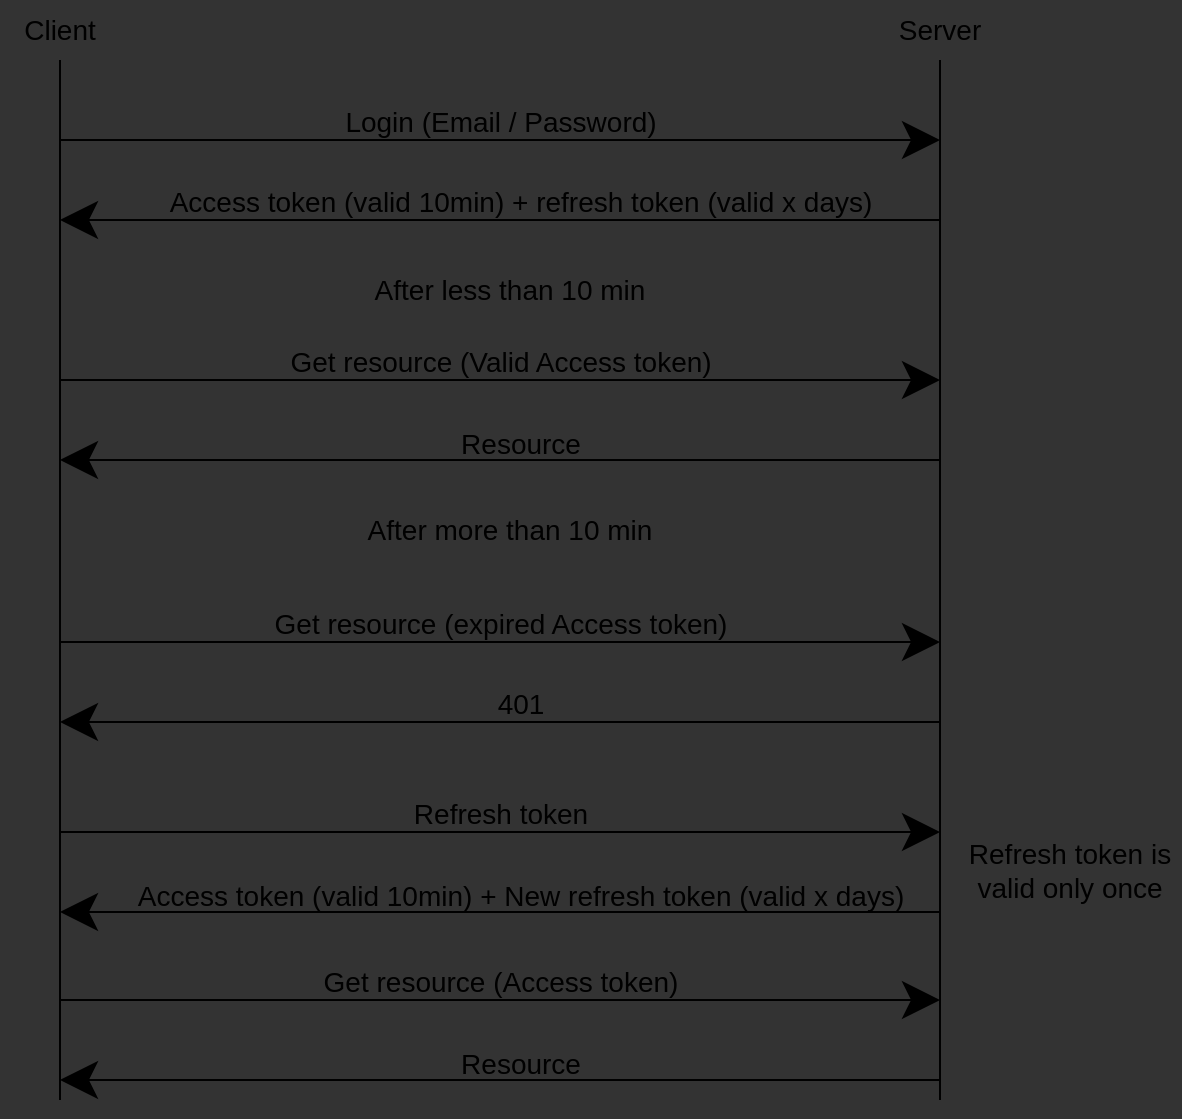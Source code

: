 <mxfile>
    <diagram id="63-bV7b9rFcPGnEb1nre" name="Page-1">
        <mxGraphModel dx="1121" dy="779" grid="1" gridSize="10" guides="1" tooltips="1" connect="1" arrows="1" fold="1" page="1" pageScale="1" pageWidth="827" pageHeight="1169" background="#333333" math="0" shadow="0">
            <root>
                <mxCell id="0"/>
                <mxCell id="1" parent="0"/>
                <mxCell id="2" value="" style="endArrow=none;html=1;fontSize=14;labelBackgroundColor=none;" parent="1" edge="1">
                    <mxGeometry width="50" height="50" relative="1" as="geometry">
                        <mxPoint x="80" y="600" as="sourcePoint"/>
                        <mxPoint x="80" y="80" as="targetPoint"/>
                    </mxGeometry>
                </mxCell>
                <mxCell id="3" value="" style="endArrow=none;html=1;startArrow=none;fontSize=14;labelBackgroundColor=none;" parent="1" source="6" edge="1">
                    <mxGeometry width="50" height="50" relative="1" as="geometry">
                        <mxPoint x="520" y="600" as="sourcePoint"/>
                        <mxPoint x="520" y="80" as="targetPoint"/>
                    </mxGeometry>
                </mxCell>
                <mxCell id="5" value="Client" style="text;html=1;strokeColor=none;fillColor=none;align=center;verticalAlign=middle;whiteSpace=wrap;rounded=0;fontSize=14;labelBackgroundColor=none;" parent="1" vertex="1">
                    <mxGeometry x="50" y="50" width="60" height="30" as="geometry"/>
                </mxCell>
                <mxCell id="7" value="" style="endArrow=none;html=1;fontSize=14;labelBackgroundColor=none;" parent="1" target="6" edge="1">
                    <mxGeometry width="50" height="50" relative="1" as="geometry">
                        <mxPoint x="520" y="600" as="sourcePoint"/>
                        <mxPoint x="520" y="80" as="targetPoint"/>
                    </mxGeometry>
                </mxCell>
                <mxCell id="6" value="Server" style="text;html=1;strokeColor=none;fillColor=none;align=center;verticalAlign=middle;whiteSpace=wrap;rounded=0;fontSize=14;labelBackgroundColor=none;" parent="1" vertex="1">
                    <mxGeometry x="490" y="50" width="60" height="30" as="geometry"/>
                </mxCell>
                <mxCell id="9" value="" style="endArrow=classic;html=1;fontSize=14;labelBackgroundColor=none;startSize=16;endSize=16;" parent="1" edge="1">
                    <mxGeometry width="50" height="50" relative="1" as="geometry">
                        <mxPoint x="80" y="120" as="sourcePoint"/>
                        <mxPoint x="520" y="120" as="targetPoint"/>
                    </mxGeometry>
                </mxCell>
                <mxCell id="11" value="Login (Email / Password)" style="edgeLabel;html=1;align=center;verticalAlign=middle;resizable=0;points=[];fontSize=14;labelBackgroundColor=none;" parent="9" vertex="1" connectable="0">
                    <mxGeometry x="-0.218" y="7" relative="1" as="geometry">
                        <mxPoint x="48" y="-2" as="offset"/>
                    </mxGeometry>
                </mxCell>
                <mxCell id="10" value="" style="endArrow=classic;html=1;fontSize=14;labelBackgroundColor=none;startSize=16;endSize=16;" parent="1" edge="1">
                    <mxGeometry width="50" height="50" relative="1" as="geometry">
                        <mxPoint x="520" y="160" as="sourcePoint"/>
                        <mxPoint x="80" y="160" as="targetPoint"/>
                    </mxGeometry>
                </mxCell>
                <mxCell id="12" value="Access token (valid 10min) + refresh token (valid x days)" style="edgeLabel;html=1;align=center;verticalAlign=middle;resizable=0;points=[];fontSize=14;labelBackgroundColor=none;" parent="10" vertex="1" connectable="0">
                    <mxGeometry x="0.096" y="-3" relative="1" as="geometry">
                        <mxPoint x="31" y="-6" as="offset"/>
                    </mxGeometry>
                </mxCell>
                <mxCell id="14" value="" style="endArrow=classic;html=1;fontSize=14;labelBackgroundColor=none;startSize=16;endSize=16;" parent="1" edge="1">
                    <mxGeometry width="50" height="50" relative="1" as="geometry">
                        <mxPoint x="80" y="240" as="sourcePoint"/>
                        <mxPoint x="520" y="240" as="targetPoint"/>
                    </mxGeometry>
                </mxCell>
                <mxCell id="15" value="Get resource (Valid Access token)" style="edgeLabel;html=1;align=center;verticalAlign=middle;resizable=0;points=[];fontSize=14;labelBackgroundColor=none;" parent="14" vertex="1" connectable="0">
                    <mxGeometry x="-0.218" y="7" relative="1" as="geometry">
                        <mxPoint x="48" y="-2" as="offset"/>
                    </mxGeometry>
                </mxCell>
                <mxCell id="17" value="" style="endArrow=classic;html=1;fontSize=14;labelBackgroundColor=none;startSize=16;endSize=16;" parent="1" edge="1">
                    <mxGeometry width="50" height="50" relative="1" as="geometry">
                        <mxPoint x="520" y="280" as="sourcePoint"/>
                        <mxPoint x="80" y="280" as="targetPoint"/>
                    </mxGeometry>
                </mxCell>
                <mxCell id="18" value="Resource" style="edgeLabel;html=1;align=center;verticalAlign=middle;resizable=0;points=[];fontSize=14;labelBackgroundColor=none;" parent="17" vertex="1" connectable="0">
                    <mxGeometry x="0.096" y="-3" relative="1" as="geometry">
                        <mxPoint x="31" y="-5" as="offset"/>
                    </mxGeometry>
                </mxCell>
                <mxCell id="19" value="" style="endArrow=classic;html=1;fontSize=14;labelBackgroundColor=none;startSize=16;endSize=16;" parent="1" edge="1">
                    <mxGeometry width="50" height="50" relative="1" as="geometry">
                        <mxPoint x="80" y="371" as="sourcePoint"/>
                        <mxPoint x="520" y="371" as="targetPoint"/>
                    </mxGeometry>
                </mxCell>
                <mxCell id="20" value="Get resource (expired Access token)" style="edgeLabel;html=1;align=center;verticalAlign=middle;resizable=0;points=[];fontSize=14;labelBackgroundColor=none;" parent="19" vertex="1" connectable="0">
                    <mxGeometry x="-0.218" y="7" relative="1" as="geometry">
                        <mxPoint x="48" y="-2" as="offset"/>
                    </mxGeometry>
                </mxCell>
                <mxCell id="21" value="" style="endArrow=classic;html=1;fontSize=14;labelBackgroundColor=none;startSize=16;endSize=16;" parent="1" edge="1">
                    <mxGeometry width="50" height="50" relative="1" as="geometry">
                        <mxPoint x="520" y="411" as="sourcePoint"/>
                        <mxPoint x="80" y="411" as="targetPoint"/>
                    </mxGeometry>
                </mxCell>
                <mxCell id="22" value="401" style="edgeLabel;html=1;align=center;verticalAlign=middle;resizable=0;points=[];fontSize=14;labelBackgroundColor=none;" parent="21" vertex="1" connectable="0">
                    <mxGeometry x="0.096" y="-3" relative="1" as="geometry">
                        <mxPoint x="31" y="-6" as="offset"/>
                    </mxGeometry>
                </mxCell>
                <mxCell id="23" value="" style="endArrow=classic;html=1;fontSize=14;labelBackgroundColor=none;startSize=16;endSize=16;" parent="1" edge="1">
                    <mxGeometry width="50" height="50" relative="1" as="geometry">
                        <mxPoint x="80" y="466" as="sourcePoint"/>
                        <mxPoint x="520" y="466" as="targetPoint"/>
                    </mxGeometry>
                </mxCell>
                <mxCell id="24" value="Refresh token" style="edgeLabel;html=1;align=center;verticalAlign=middle;resizable=0;points=[];fontSize=14;labelBackgroundColor=none;" parent="23" vertex="1" connectable="0">
                    <mxGeometry x="-0.218" y="7" relative="1" as="geometry">
                        <mxPoint x="48" y="-2" as="offset"/>
                    </mxGeometry>
                </mxCell>
                <mxCell id="25" value="" style="endArrow=classic;html=1;fontSize=14;labelBackgroundColor=none;startSize=16;endSize=16;" parent="1" edge="1">
                    <mxGeometry width="50" height="50" relative="1" as="geometry">
                        <mxPoint x="520" y="506" as="sourcePoint"/>
                        <mxPoint x="80" y="506" as="targetPoint"/>
                    </mxGeometry>
                </mxCell>
                <mxCell id="26" value="Access token (valid 10min) + New refresh token (valid x days)" style="edgeLabel;html=1;align=center;verticalAlign=middle;resizable=0;points=[];fontSize=14;labelBackgroundColor=none;" parent="25" vertex="1" connectable="0">
                    <mxGeometry x="0.096" y="-3" relative="1" as="geometry">
                        <mxPoint x="31" y="-5" as="offset"/>
                    </mxGeometry>
                </mxCell>
                <mxCell id="27" value="" style="endArrow=classic;html=1;fontSize=14;labelBackgroundColor=none;startSize=16;endSize=16;" parent="1" edge="1">
                    <mxGeometry width="50" height="50" relative="1" as="geometry">
                        <mxPoint x="80" y="550" as="sourcePoint"/>
                        <mxPoint x="520" y="550" as="targetPoint"/>
                    </mxGeometry>
                </mxCell>
                <mxCell id="28" value="Get resource (Access token)" style="edgeLabel;html=1;align=center;verticalAlign=middle;resizable=0;points=[];fontSize=14;labelBackgroundColor=none;" parent="27" vertex="1" connectable="0">
                    <mxGeometry x="-0.218" y="7" relative="1" as="geometry">
                        <mxPoint x="48" y="-2" as="offset"/>
                    </mxGeometry>
                </mxCell>
                <mxCell id="29" value="" style="endArrow=classic;html=1;fontSize=14;labelBackgroundColor=none;startSize=16;endSize=16;" parent="1" edge="1">
                    <mxGeometry width="50" height="50" relative="1" as="geometry">
                        <mxPoint x="520" y="590" as="sourcePoint"/>
                        <mxPoint x="80" y="590" as="targetPoint"/>
                    </mxGeometry>
                </mxCell>
                <mxCell id="30" value="Resource" style="edgeLabel;html=1;align=center;verticalAlign=middle;resizable=0;points=[];fontSize=14;labelBackgroundColor=none;" parent="29" vertex="1" connectable="0">
                    <mxGeometry x="0.096" y="-3" relative="1" as="geometry">
                        <mxPoint x="31" y="-5" as="offset"/>
                    </mxGeometry>
                </mxCell>
                <mxCell id="31" value="Refresh token is valid only once" style="text;html=1;strokeColor=none;fillColor=none;align=center;verticalAlign=middle;whiteSpace=wrap;rounded=0;fontSize=14;labelBackgroundColor=none;" parent="1" vertex="1">
                    <mxGeometry x="530" y="470" width="110" height="30" as="geometry"/>
                </mxCell>
                <mxCell id="32" value="After less than 10 min" style="text;html=1;strokeColor=none;fillColor=none;align=center;verticalAlign=middle;whiteSpace=wrap;rounded=0;fontSize=14;labelBackgroundColor=none;" parent="1" vertex="1">
                    <mxGeometry x="200" y="180" width="210" height="30" as="geometry"/>
                </mxCell>
                <mxCell id="33" value="After more than 10 min" style="text;html=1;strokeColor=none;fillColor=none;align=center;verticalAlign=middle;whiteSpace=wrap;rounded=0;fontSize=14;labelBackgroundColor=none;" parent="1" vertex="1">
                    <mxGeometry x="200" y="300" width="210" height="30" as="geometry"/>
                </mxCell>
            </root>
        </mxGraphModel>
    </diagram>
</mxfile>
